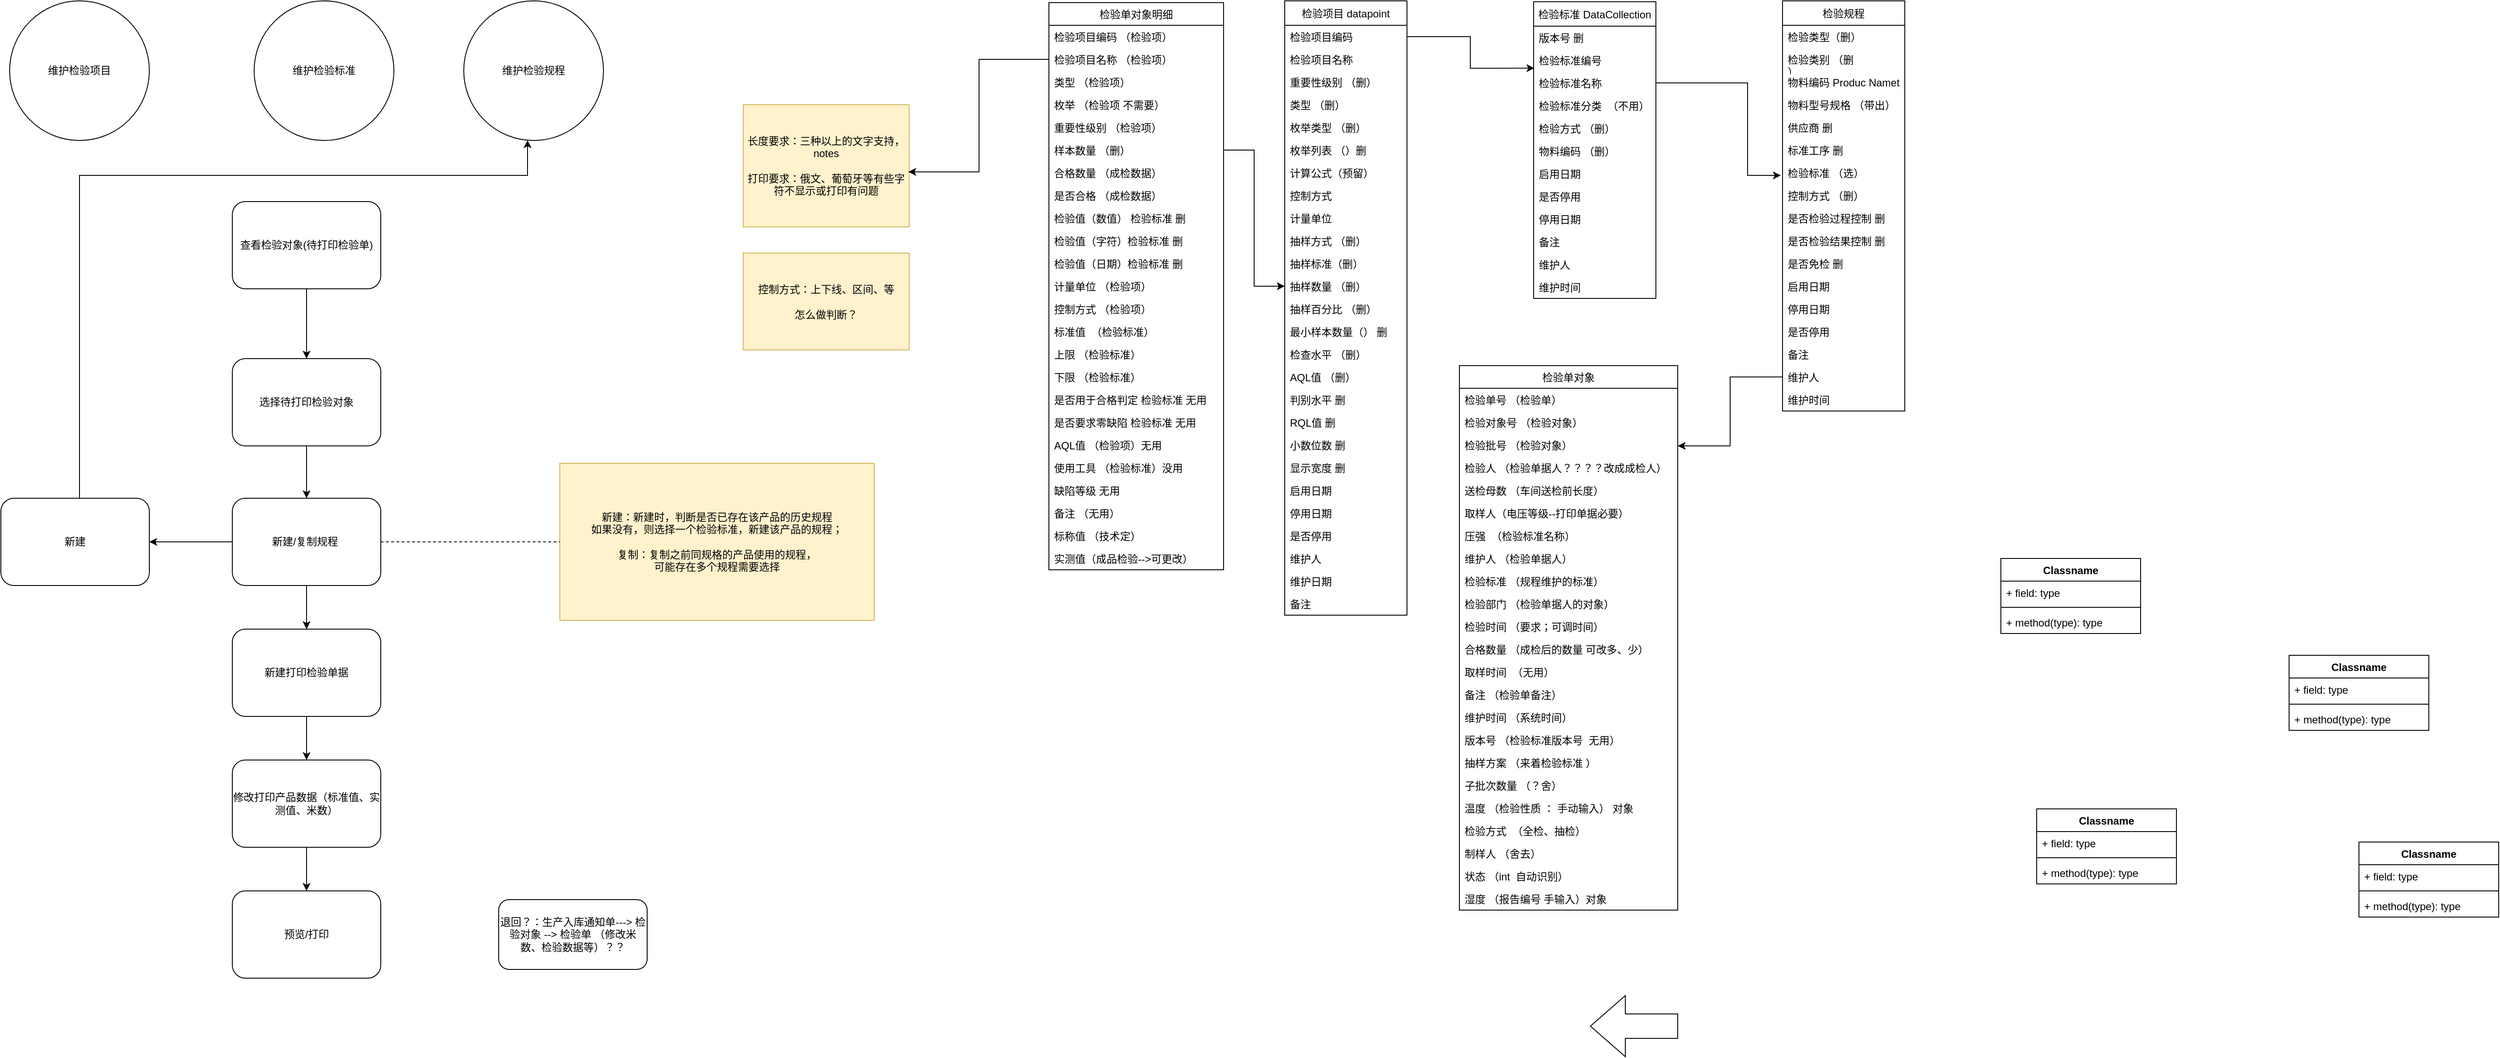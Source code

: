 <mxfile version="12.0.0" type="github" pages="1"><diagram id="yRJw3MfGVrX5ftOfVxAu" name="Page-1"><mxGraphModel dx="1422" dy="794" grid="1" gridSize="10" guides="1" tooltips="1" connect="1" arrows="1" fold="1" page="1" pageScale="1" pageWidth="827" pageHeight="1169" math="0" shadow="0"><root><mxCell id="0"/><mxCell id="1" parent="0"/><mxCell id="pvMwDb80GqinH4Lg2zpV-3" value="检验项目 datapoint" style="swimlane;fontStyle=0;childLayout=stackLayout;horizontal=1;startSize=28;fillColor=none;horizontalStack=0;resizeParent=1;resizeParentMax=0;resizeLast=0;collapsible=1;marginBottom=0;" parent="1" vertex="1"><mxGeometry x="1540" y="40" width="140" height="704" as="geometry"><mxRectangle x="1540" y="40" width="90" height="26" as="alternateBounds"/></mxGeometry></mxCell><mxCell id="pvMwDb80GqinH4Lg2zpV-4" value="检验项目编码" style="text;strokeColor=none;fillColor=none;align=left;verticalAlign=top;spacingLeft=4;spacingRight=4;overflow=hidden;rotatable=0;points=[[0,0.5],[1,0.5]];portConstraint=eastwest;" parent="pvMwDb80GqinH4Lg2zpV-3" vertex="1"><mxGeometry y="28" width="140" height="26" as="geometry"/></mxCell><mxCell id="pvMwDb80GqinH4Lg2zpV-5" value="检验项目名称" style="text;strokeColor=none;fillColor=none;align=left;verticalAlign=top;spacingLeft=4;spacingRight=4;overflow=hidden;rotatable=0;points=[[0,0.5],[1,0.5]];portConstraint=eastwest;" parent="pvMwDb80GqinH4Lg2zpV-3" vertex="1"><mxGeometry y="54" width="140" height="26" as="geometry"/></mxCell><mxCell id="pvMwDb80GqinH4Lg2zpV-6" value="重要性级别 （删）" style="text;strokeColor=none;fillColor=none;align=left;verticalAlign=top;spacingLeft=4;spacingRight=4;overflow=hidden;rotatable=0;points=[[0,0.5],[1,0.5]];portConstraint=eastwest;" parent="pvMwDb80GqinH4Lg2zpV-3" vertex="1"><mxGeometry y="80" width="140" height="26" as="geometry"/></mxCell><mxCell id="pvMwDb80GqinH4Lg2zpV-12" value="类型 （删）" style="text;strokeColor=none;fillColor=none;align=left;verticalAlign=top;spacingLeft=4;spacingRight=4;overflow=hidden;rotatable=0;points=[[0,0.5],[1,0.5]];portConstraint=eastwest;" parent="pvMwDb80GqinH4Lg2zpV-3" vertex="1"><mxGeometry y="106" width="140" height="26" as="geometry"/></mxCell><mxCell id="pvMwDb80GqinH4Lg2zpV-13" value="枚举类型 （删）" style="text;strokeColor=none;fillColor=none;align=left;verticalAlign=top;spacingLeft=4;spacingRight=4;overflow=hidden;rotatable=0;points=[[0,0.5],[1,0.5]];portConstraint=eastwest;" parent="pvMwDb80GqinH4Lg2zpV-3" vertex="1"><mxGeometry y="132" width="140" height="26" as="geometry"/></mxCell><mxCell id="pvMwDb80GqinH4Lg2zpV-14" value="枚举列表 （）删" style="text;strokeColor=none;fillColor=none;align=left;verticalAlign=top;spacingLeft=4;spacingRight=4;overflow=hidden;rotatable=0;points=[[0,0.5],[1,0.5]];portConstraint=eastwest;" parent="pvMwDb80GqinH4Lg2zpV-3" vertex="1"><mxGeometry y="158" width="140" height="26" as="geometry"/></mxCell><mxCell id="pvMwDb80GqinH4Lg2zpV-15" value="计算公式（预留）" style="text;strokeColor=none;fillColor=none;align=left;verticalAlign=top;spacingLeft=4;spacingRight=4;overflow=hidden;rotatable=0;points=[[0,0.5],[1,0.5]];portConstraint=eastwest;" parent="pvMwDb80GqinH4Lg2zpV-3" vertex="1"><mxGeometry y="184" width="140" height="26" as="geometry"/></mxCell><mxCell id="pvMwDb80GqinH4Lg2zpV-16" value="控制方式" style="text;strokeColor=none;fillColor=none;align=left;verticalAlign=top;spacingLeft=4;spacingRight=4;overflow=hidden;rotatable=0;points=[[0,0.5],[1,0.5]];portConstraint=eastwest;" parent="pvMwDb80GqinH4Lg2zpV-3" vertex="1"><mxGeometry y="210" width="140" height="26" as="geometry"/></mxCell><mxCell id="pvMwDb80GqinH4Lg2zpV-17" value="计量单位" style="text;strokeColor=none;fillColor=none;align=left;verticalAlign=top;spacingLeft=4;spacingRight=4;overflow=hidden;rotatable=0;points=[[0,0.5],[1,0.5]];portConstraint=eastwest;" parent="pvMwDb80GqinH4Lg2zpV-3" vertex="1"><mxGeometry y="236" width="140" height="26" as="geometry"/></mxCell><mxCell id="pvMwDb80GqinH4Lg2zpV-85" value="抽样方式 （删）" style="text;strokeColor=none;fillColor=none;align=left;verticalAlign=top;spacingLeft=4;spacingRight=4;overflow=hidden;rotatable=0;points=[[0,0.5],[1,0.5]];portConstraint=eastwest;" parent="pvMwDb80GqinH4Lg2zpV-3" vertex="1"><mxGeometry y="262" width="140" height="26" as="geometry"/></mxCell><mxCell id="pvMwDb80GqinH4Lg2zpV-86" value="抽样标准（删）" style="text;strokeColor=none;fillColor=none;align=left;verticalAlign=top;spacingLeft=4;spacingRight=4;overflow=hidden;rotatable=0;points=[[0,0.5],[1,0.5]];portConstraint=eastwest;" parent="pvMwDb80GqinH4Lg2zpV-3" vertex="1"><mxGeometry y="288" width="140" height="26" as="geometry"/></mxCell><mxCell id="pvMwDb80GqinH4Lg2zpV-87" value="抽样数量 （删）" style="text;strokeColor=none;fillColor=none;align=left;verticalAlign=top;spacingLeft=4;spacingRight=4;overflow=hidden;rotatable=0;points=[[0,0.5],[1,0.5]];portConstraint=eastwest;" parent="pvMwDb80GqinH4Lg2zpV-3" vertex="1"><mxGeometry y="314" width="140" height="26" as="geometry"/></mxCell><mxCell id="pvMwDb80GqinH4Lg2zpV-88" value="抽样百分比 （删）" style="text;strokeColor=none;fillColor=none;align=left;verticalAlign=top;spacingLeft=4;spacingRight=4;overflow=hidden;rotatable=0;points=[[0,0.5],[1,0.5]];portConstraint=eastwest;" parent="pvMwDb80GqinH4Lg2zpV-3" vertex="1"><mxGeometry y="340" width="140" height="26" as="geometry"/></mxCell><mxCell id="pvMwDb80GqinH4Lg2zpV-89" value="最小样本数量（） 删" style="text;strokeColor=none;fillColor=none;align=left;verticalAlign=top;spacingLeft=4;spacingRight=4;overflow=hidden;rotatable=0;points=[[0,0.5],[1,0.5]];portConstraint=eastwest;" parent="pvMwDb80GqinH4Lg2zpV-3" vertex="1"><mxGeometry y="366" width="140" height="26" as="geometry"/></mxCell><mxCell id="pvMwDb80GqinH4Lg2zpV-90" value="检查水平 （删）" style="text;strokeColor=none;fillColor=none;align=left;verticalAlign=top;spacingLeft=4;spacingRight=4;overflow=hidden;rotatable=0;points=[[0,0.5],[1,0.5]];portConstraint=eastwest;" parent="pvMwDb80GqinH4Lg2zpV-3" vertex="1"><mxGeometry y="392" width="140" height="26" as="geometry"/></mxCell><mxCell id="pvMwDb80GqinH4Lg2zpV-91" value="AQL值 （删）" style="text;strokeColor=none;fillColor=none;align=left;verticalAlign=top;spacingLeft=4;spacingRight=4;overflow=hidden;rotatable=0;points=[[0,0.5],[1,0.5]];portConstraint=eastwest;" parent="pvMwDb80GqinH4Lg2zpV-3" vertex="1"><mxGeometry y="418" width="140" height="26" as="geometry"/></mxCell><mxCell id="pvMwDb80GqinH4Lg2zpV-92" value="判别水平 删" style="text;strokeColor=none;fillColor=none;align=left;verticalAlign=top;spacingLeft=4;spacingRight=4;overflow=hidden;rotatable=0;points=[[0,0.5],[1,0.5]];portConstraint=eastwest;" parent="pvMwDb80GqinH4Lg2zpV-3" vertex="1"><mxGeometry y="444" width="140" height="26" as="geometry"/></mxCell><mxCell id="pvMwDb80GqinH4Lg2zpV-93" value="RQL值 删" style="text;strokeColor=none;fillColor=none;align=left;verticalAlign=top;spacingLeft=4;spacingRight=4;overflow=hidden;rotatable=0;points=[[0,0.5],[1,0.5]];portConstraint=eastwest;" parent="pvMwDb80GqinH4Lg2zpV-3" vertex="1"><mxGeometry y="470" width="140" height="26" as="geometry"/></mxCell><mxCell id="pvMwDb80GqinH4Lg2zpV-94" value="小数位数 删" style="text;strokeColor=none;fillColor=none;align=left;verticalAlign=top;spacingLeft=4;spacingRight=4;overflow=hidden;rotatable=0;points=[[0,0.5],[1,0.5]];portConstraint=eastwest;" parent="pvMwDb80GqinH4Lg2zpV-3" vertex="1"><mxGeometry y="496" width="140" height="26" as="geometry"/></mxCell><mxCell id="pvMwDb80GqinH4Lg2zpV-95" value="显示宽度 删" style="text;strokeColor=none;fillColor=none;align=left;verticalAlign=top;spacingLeft=4;spacingRight=4;overflow=hidden;rotatable=0;points=[[0,0.5],[1,0.5]];portConstraint=eastwest;" parent="pvMwDb80GqinH4Lg2zpV-3" vertex="1"><mxGeometry y="522" width="140" height="26" as="geometry"/></mxCell><mxCell id="pvMwDb80GqinH4Lg2zpV-96" value="启用日期" style="text;strokeColor=none;fillColor=none;align=left;verticalAlign=top;spacingLeft=4;spacingRight=4;overflow=hidden;rotatable=0;points=[[0,0.5],[1,0.5]];portConstraint=eastwest;" parent="pvMwDb80GqinH4Lg2zpV-3" vertex="1"><mxGeometry y="548" width="140" height="26" as="geometry"/></mxCell><mxCell id="pvMwDb80GqinH4Lg2zpV-97" value="停用日期" style="text;strokeColor=none;fillColor=none;align=left;verticalAlign=top;spacingLeft=4;spacingRight=4;overflow=hidden;rotatable=0;points=[[0,0.5],[1,0.5]];portConstraint=eastwest;" parent="pvMwDb80GqinH4Lg2zpV-3" vertex="1"><mxGeometry y="574" width="140" height="26" as="geometry"/></mxCell><mxCell id="pvMwDb80GqinH4Lg2zpV-98" value="是否停用" style="text;strokeColor=none;fillColor=none;align=left;verticalAlign=top;spacingLeft=4;spacingRight=4;overflow=hidden;rotatable=0;points=[[0,0.5],[1,0.5]];portConstraint=eastwest;" parent="pvMwDb80GqinH4Lg2zpV-3" vertex="1"><mxGeometry y="600" width="140" height="26" as="geometry"/></mxCell><mxCell id="pvMwDb80GqinH4Lg2zpV-99" value="维护人" style="text;strokeColor=none;fillColor=none;align=left;verticalAlign=top;spacingLeft=4;spacingRight=4;overflow=hidden;rotatable=0;points=[[0,0.5],[1,0.5]];portConstraint=eastwest;" parent="pvMwDb80GqinH4Lg2zpV-3" vertex="1"><mxGeometry y="626" width="140" height="26" as="geometry"/></mxCell><mxCell id="pvMwDb80GqinH4Lg2zpV-100" value="维护日期" style="text;strokeColor=none;fillColor=none;align=left;verticalAlign=top;spacingLeft=4;spacingRight=4;overflow=hidden;rotatable=0;points=[[0,0.5],[1,0.5]];portConstraint=eastwest;" parent="pvMwDb80GqinH4Lg2zpV-3" vertex="1"><mxGeometry y="652" width="140" height="26" as="geometry"/></mxCell><mxCell id="pvMwDb80GqinH4Lg2zpV-101" value="备注" style="text;strokeColor=none;fillColor=none;align=left;verticalAlign=top;spacingLeft=4;spacingRight=4;overflow=hidden;rotatable=0;points=[[0,0.5],[1,0.5]];portConstraint=eastwest;" parent="pvMwDb80GqinH4Lg2zpV-3" vertex="1"><mxGeometry y="678" width="140" height="26" as="geometry"/></mxCell><mxCell id="NYGYwTDS8O_oadzmm9lU-1" value="维护检验项目" style="ellipse;whiteSpace=wrap;html=1;aspect=fixed;" parent="1" vertex="1"><mxGeometry x="80" y="40" width="160" height="160" as="geometry"/></mxCell><mxCell id="NYGYwTDS8O_oadzmm9lU-2" value="维护检验标准" style="ellipse;whiteSpace=wrap;html=1;aspect=fixed;" parent="1" vertex="1"><mxGeometry x="360" y="40" width="160" height="160" as="geometry"/></mxCell><mxCell id="NYGYwTDS8O_oadzmm9lU-3" value="维护检验规程" style="ellipse;whiteSpace=wrap;html=1;aspect=fixed;" parent="1" vertex="1"><mxGeometry x="600" y="40" width="160" height="160" as="geometry"/></mxCell><mxCell id="NYGYwTDS8O_oadzmm9lU-7" style="edgeStyle=orthogonalEdgeStyle;rounded=0;orthogonalLoop=1;jettySize=auto;html=1;exitX=0.5;exitY=1;exitDx=0;exitDy=0;" parent="1" source="NYGYwTDS8O_oadzmm9lU-4" target="NYGYwTDS8O_oadzmm9lU-6" edge="1"><mxGeometry relative="1" as="geometry"/></mxCell><mxCell id="NYGYwTDS8O_oadzmm9lU-4" value="查看检验对象(待打印检验单)" style="rounded=1;whiteSpace=wrap;html=1;" parent="1" vertex="1"><mxGeometry x="335" y="270" width="170" height="100" as="geometry"/></mxCell><mxCell id="NYGYwTDS8O_oadzmm9lU-9" style="edgeStyle=orthogonalEdgeStyle;rounded=0;orthogonalLoop=1;jettySize=auto;html=1;exitX=0.5;exitY=1;exitDx=0;exitDy=0;" parent="1" source="NYGYwTDS8O_oadzmm9lU-6" target="NYGYwTDS8O_oadzmm9lU-8" edge="1"><mxGeometry relative="1" as="geometry"/></mxCell><mxCell id="NYGYwTDS8O_oadzmm9lU-6" value="选择待打印检验对象" style="rounded=1;whiteSpace=wrap;html=1;" parent="1" vertex="1"><mxGeometry x="335" y="450" width="170" height="100" as="geometry"/></mxCell><mxCell id="NYGYwTDS8O_oadzmm9lU-18" style="edgeStyle=orthogonalEdgeStyle;rounded=0;orthogonalLoop=1;jettySize=auto;html=1;exitX=0.5;exitY=1;exitDx=0;exitDy=0;" parent="1" source="NYGYwTDS8O_oadzmm9lU-8" target="NYGYwTDS8O_oadzmm9lU-15" edge="1"><mxGeometry relative="1" as="geometry"/></mxCell><mxCell id="NYGYwTDS8O_oadzmm9lU-22" style="edgeStyle=orthogonalEdgeStyle;rounded=0;orthogonalLoop=1;jettySize=auto;html=1;exitX=0;exitY=0.5;exitDx=0;exitDy=0;entryX=1;entryY=0.5;entryDx=0;entryDy=0;" parent="1" source="NYGYwTDS8O_oadzmm9lU-8" target="NYGYwTDS8O_oadzmm9lU-21" edge="1"><mxGeometry relative="1" as="geometry"/></mxCell><mxCell id="NYGYwTDS8O_oadzmm9lU-8" value="新建/复制规程&amp;nbsp;" style="rounded=1;whiteSpace=wrap;html=1;" parent="1" vertex="1"><mxGeometry x="335" y="610" width="170" height="100" as="geometry"/></mxCell><mxCell id="NYGYwTDS8O_oadzmm9lU-11" value="新建：新建时，判断是否已存在该产品的历史规程&lt;br&gt;如果没有，则选择一个检验标准，新建该产品的规程；&lt;br&gt;&lt;br&gt;复制：复制之前同规格的产品使用的规程，&lt;br&gt;可能存在多个规程需要选择" style="rounded=0;whiteSpace=wrap;html=1;fillColor=#fff2cc;strokeColor=#d6b656;" parent="1" vertex="1"><mxGeometry x="710" y="570" width="360" height="180" as="geometry"/></mxCell><mxCell id="NYGYwTDS8O_oadzmm9lU-14" value="" style="endArrow=none;dashed=1;html=1;exitX=1;exitY=0.5;exitDx=0;exitDy=0;" parent="1" source="NYGYwTDS8O_oadzmm9lU-8" target="NYGYwTDS8O_oadzmm9lU-11" edge="1"><mxGeometry width="50" height="50" relative="1" as="geometry"><mxPoint x="530" y="700" as="sourcePoint"/><mxPoint x="580" y="650" as="targetPoint"/></mxGeometry></mxCell><mxCell id="pvMwDb80GqinH4Lg2zpV-21" style="edgeStyle=orthogonalEdgeStyle;rounded=0;orthogonalLoop=1;jettySize=auto;html=1;exitX=0.5;exitY=1;exitDx=0;exitDy=0;entryX=0.5;entryY=0;entryDx=0;entryDy=0;" parent="1" source="NYGYwTDS8O_oadzmm9lU-15" target="pvMwDb80GqinH4Lg2zpV-18" edge="1"><mxGeometry relative="1" as="geometry"/></mxCell><mxCell id="NYGYwTDS8O_oadzmm9lU-15" value="新建打印检验单据" style="rounded=1;whiteSpace=wrap;html=1;" parent="1" vertex="1"><mxGeometry x="335" y="760" width="170" height="100" as="geometry"/></mxCell><mxCell id="NYGYwTDS8O_oadzmm9lU-19" value="预览/打印" style="rounded=1;whiteSpace=wrap;html=1;" parent="1" vertex="1"><mxGeometry x="335" y="1060" width="170" height="100" as="geometry"/></mxCell><mxCell id="NYGYwTDS8O_oadzmm9lU-23" style="edgeStyle=orthogonalEdgeStyle;rounded=0;orthogonalLoop=1;jettySize=auto;html=1;exitX=0.5;exitY=0;exitDx=0;exitDy=0;" parent="1" source="NYGYwTDS8O_oadzmm9lU-21" target="NYGYwTDS8O_oadzmm9lU-3" edge="1"><mxGeometry relative="1" as="geometry"><Array as="points"><mxPoint x="160" y="610"/><mxPoint x="160" y="240"/><mxPoint x="673" y="240"/></Array></mxGeometry></mxCell><mxCell id="NYGYwTDS8O_oadzmm9lU-21" value="新建" style="rounded=1;whiteSpace=wrap;html=1;" parent="1" vertex="1"><mxGeometry x="70" y="610" width="170" height="100" as="geometry"/></mxCell><mxCell id="pvMwDb80GqinH4Lg2zpV-22" style="edgeStyle=orthogonalEdgeStyle;rounded=0;orthogonalLoop=1;jettySize=auto;html=1;exitX=0.5;exitY=1;exitDx=0;exitDy=0;entryX=0.5;entryY=0;entryDx=0;entryDy=0;" parent="1" source="pvMwDb80GqinH4Lg2zpV-18" target="NYGYwTDS8O_oadzmm9lU-19" edge="1"><mxGeometry relative="1" as="geometry"/></mxCell><mxCell id="pvMwDb80GqinH4Lg2zpV-18" value="修改打印产品数据（标准值、实测值、米数）" style="rounded=1;whiteSpace=wrap;html=1;" parent="1" vertex="1"><mxGeometry x="335" y="910" width="170" height="100" as="geometry"/></mxCell><mxCell id="pvMwDb80GqinH4Lg2zpV-60" value="检验单对象" style="swimlane;fontStyle=0;childLayout=stackLayout;horizontal=1;startSize=26;fillColor=none;horizontalStack=0;resizeParent=1;resizeParentMax=0;resizeLast=0;collapsible=1;marginBottom=0;" parent="1" vertex="1"><mxGeometry x="1740" y="458" width="250" height="624" as="geometry"><mxRectangle x="1250" y="41" width="90" height="26" as="alternateBounds"/></mxGeometry></mxCell><mxCell id="pvMwDb80GqinH4Lg2zpV-61" value="检验单号 （检验单）  " style="text;strokeColor=none;fillColor=none;align=left;verticalAlign=top;spacingLeft=4;spacingRight=4;overflow=hidden;rotatable=0;points=[[0,0.5],[1,0.5]];portConstraint=eastwest;" parent="pvMwDb80GqinH4Lg2zpV-60" vertex="1"><mxGeometry y="26" width="250" height="26" as="geometry"/></mxCell><mxCell id="pvMwDb80GqinH4Lg2zpV-62" value="检验对象号 （检验对象）" style="text;strokeColor=none;fillColor=none;align=left;verticalAlign=top;spacingLeft=4;spacingRight=4;overflow=hidden;rotatable=0;points=[[0,0.5],[1,0.5]];portConstraint=eastwest;" parent="pvMwDb80GqinH4Lg2zpV-60" vertex="1"><mxGeometry y="52" width="250" height="26" as="geometry"/></mxCell><mxCell id="pvMwDb80GqinH4Lg2zpV-63" value="检验批号 （检验对象）" style="text;strokeColor=none;fillColor=none;align=left;verticalAlign=top;spacingLeft=4;spacingRight=4;overflow=hidden;rotatable=0;points=[[0,0.5],[1,0.5]];portConstraint=eastwest;" parent="pvMwDb80GqinH4Lg2zpV-60" vertex="1"><mxGeometry y="78" width="250" height="26" as="geometry"/></mxCell><mxCell id="pvMwDb80GqinH4Lg2zpV-64" value="检验人 （检验单据人？？？？改成成检人）" style="text;strokeColor=none;fillColor=none;align=left;verticalAlign=top;spacingLeft=4;spacingRight=4;overflow=hidden;rotatable=0;points=[[0,0.5],[1,0.5]];portConstraint=eastwest;" parent="pvMwDb80GqinH4Lg2zpV-60" vertex="1"><mxGeometry y="104" width="250" height="26" as="geometry"/></mxCell><mxCell id="pvMwDb80GqinH4Lg2zpV-65" value="送检母数 （车间送检前长度）" style="text;strokeColor=none;fillColor=none;align=left;verticalAlign=top;spacingLeft=4;spacingRight=4;overflow=hidden;rotatable=0;points=[[0,0.5],[1,0.5]];portConstraint=eastwest;" parent="pvMwDb80GqinH4Lg2zpV-60" vertex="1"><mxGeometry y="130" width="250" height="26" as="geometry"/></mxCell><mxCell id="pvMwDb80GqinH4Lg2zpV-66" value="取样人（电压等级--打印单据必要）" style="text;strokeColor=none;fillColor=none;align=left;verticalAlign=top;spacingLeft=4;spacingRight=4;overflow=hidden;rotatable=0;points=[[0,0.5],[1,0.5]];portConstraint=eastwest;" parent="pvMwDb80GqinH4Lg2zpV-60" vertex="1"><mxGeometry y="156" width="250" height="26" as="geometry"/></mxCell><mxCell id="pvMwDb80GqinH4Lg2zpV-67" value="压强  （检验标准名称）" style="text;strokeColor=none;fillColor=none;align=left;verticalAlign=top;spacingLeft=4;spacingRight=4;overflow=hidden;rotatable=0;points=[[0,0.5],[1,0.5]];portConstraint=eastwest;" parent="pvMwDb80GqinH4Lg2zpV-60" vertex="1"><mxGeometry y="182" width="250" height="26" as="geometry"/></mxCell><mxCell id="pvMwDb80GqinH4Lg2zpV-68" value="维护人 （检验单据人）" style="text;strokeColor=none;fillColor=none;align=left;verticalAlign=top;spacingLeft=4;spacingRight=4;overflow=hidden;rotatable=0;points=[[0,0.5],[1,0.5]];portConstraint=eastwest;" parent="pvMwDb80GqinH4Lg2zpV-60" vertex="1"><mxGeometry y="208" width="250" height="26" as="geometry"/></mxCell><mxCell id="pvMwDb80GqinH4Lg2zpV-69" value="检验标准 （规程维护的标准） " style="text;strokeColor=none;fillColor=none;align=left;verticalAlign=top;spacingLeft=4;spacingRight=4;overflow=hidden;rotatable=0;points=[[0,0.5],[1,0.5]];portConstraint=eastwest;" parent="pvMwDb80GqinH4Lg2zpV-60" vertex="1"><mxGeometry y="234" width="250" height="26" as="geometry"/></mxCell><mxCell id="pvMwDb80GqinH4Lg2zpV-70" value="检验部门 （检验单据人的对象）" style="text;strokeColor=none;fillColor=none;align=left;verticalAlign=top;spacingLeft=4;spacingRight=4;overflow=hidden;rotatable=0;points=[[0,0.5],[1,0.5]];portConstraint=eastwest;" parent="pvMwDb80GqinH4Lg2zpV-60" vertex="1"><mxGeometry y="260" width="250" height="26" as="geometry"/></mxCell><mxCell id="pvMwDb80GqinH4Lg2zpV-71" value="检验时间 （要求；可调时间）" style="text;strokeColor=none;fillColor=none;align=left;verticalAlign=top;spacingLeft=4;spacingRight=4;overflow=hidden;rotatable=0;points=[[0,0.5],[1,0.5]];portConstraint=eastwest;" parent="pvMwDb80GqinH4Lg2zpV-60" vertex="1"><mxGeometry y="286" width="250" height="26" as="geometry"/></mxCell><mxCell id="pvMwDb80GqinH4Lg2zpV-72" value="合格数量 （成检后的数量 可改多、少）" style="text;strokeColor=none;fillColor=none;align=left;verticalAlign=top;spacingLeft=4;spacingRight=4;overflow=hidden;rotatable=0;points=[[0,0.5],[1,0.5]];portConstraint=eastwest;" parent="pvMwDb80GqinH4Lg2zpV-60" vertex="1"><mxGeometry y="312" width="250" height="26" as="geometry"/></mxCell><mxCell id="pvMwDb80GqinH4Lg2zpV-73" value="取样时间  （无用）" style="text;strokeColor=none;fillColor=none;align=left;verticalAlign=top;spacingLeft=4;spacingRight=4;overflow=hidden;rotatable=0;points=[[0,0.5],[1,0.5]];portConstraint=eastwest;" parent="pvMwDb80GqinH4Lg2zpV-60" vertex="1"><mxGeometry y="338" width="250" height="26" as="geometry"/></mxCell><mxCell id="pvMwDb80GqinH4Lg2zpV-74" value="备注 （检验单备注）" style="text;strokeColor=none;fillColor=none;align=left;verticalAlign=top;spacingLeft=4;spacingRight=4;overflow=hidden;rotatable=0;points=[[0,0.5],[1,0.5]];portConstraint=eastwest;" parent="pvMwDb80GqinH4Lg2zpV-60" vertex="1"><mxGeometry y="364" width="250" height="26" as="geometry"/></mxCell><mxCell id="pvMwDb80GqinH4Lg2zpV-75" value="维护时间 （系统时间）" style="text;strokeColor=none;fillColor=none;align=left;verticalAlign=top;spacingLeft=4;spacingRight=4;overflow=hidden;rotatable=0;points=[[0,0.5],[1,0.5]];portConstraint=eastwest;" parent="pvMwDb80GqinH4Lg2zpV-60" vertex="1"><mxGeometry y="390" width="250" height="26" as="geometry"/></mxCell><mxCell id="pvMwDb80GqinH4Lg2zpV-76" value="版本号 （检验标准版本号  无用）" style="text;strokeColor=none;fillColor=none;align=left;verticalAlign=top;spacingLeft=4;spacingRight=4;overflow=hidden;rotatable=0;points=[[0,0.5],[1,0.5]];portConstraint=eastwest;" parent="pvMwDb80GqinH4Lg2zpV-60" vertex="1"><mxGeometry y="416" width="250" height="26" as="geometry"/></mxCell><mxCell id="pvMwDb80GqinH4Lg2zpV-77" value="抽样方案 （来着检验标准 ）" style="text;strokeColor=none;fillColor=none;align=left;verticalAlign=top;spacingLeft=4;spacingRight=4;overflow=hidden;rotatable=0;points=[[0,0.5],[1,0.5]];portConstraint=eastwest;" parent="pvMwDb80GqinH4Lg2zpV-60" vertex="1"><mxGeometry y="442" width="250" height="26" as="geometry"/></mxCell><mxCell id="pvMwDb80GqinH4Lg2zpV-78" value="子批次数量 （？舍）" style="text;strokeColor=none;fillColor=none;align=left;verticalAlign=top;spacingLeft=4;spacingRight=4;overflow=hidden;rotatable=0;points=[[0,0.5],[1,0.5]];portConstraint=eastwest;" parent="pvMwDb80GqinH4Lg2zpV-60" vertex="1"><mxGeometry y="468" width="250" height="26" as="geometry"/></mxCell><mxCell id="pvMwDb80GqinH4Lg2zpV-79" value="温度 （检验性质 ： 手动输入） 对象" style="text;strokeColor=none;fillColor=none;align=left;verticalAlign=top;spacingLeft=4;spacingRight=4;overflow=hidden;rotatable=0;points=[[0,0.5],[1,0.5]];portConstraint=eastwest;" parent="pvMwDb80GqinH4Lg2zpV-60" vertex="1"><mxGeometry y="494" width="250" height="26" as="geometry"/></mxCell><mxCell id="pvMwDb80GqinH4Lg2zpV-80" value="检验方式  （全检、抽检）" style="text;strokeColor=none;fillColor=none;align=left;verticalAlign=top;spacingLeft=4;spacingRight=4;overflow=hidden;rotatable=0;points=[[0,0.5],[1,0.5]];portConstraint=eastwest;" parent="pvMwDb80GqinH4Lg2zpV-60" vertex="1"><mxGeometry y="520" width="250" height="26" as="geometry"/></mxCell><mxCell id="pvMwDb80GqinH4Lg2zpV-81" value="制样人 （舍去）" style="text;strokeColor=none;fillColor=none;align=left;verticalAlign=top;spacingLeft=4;spacingRight=4;overflow=hidden;rotatable=0;points=[[0,0.5],[1,0.5]];portConstraint=eastwest;" parent="pvMwDb80GqinH4Lg2zpV-60" vertex="1"><mxGeometry y="546" width="250" height="26" as="geometry"/></mxCell><mxCell id="pvMwDb80GqinH4Lg2zpV-82" value="状态 （int  自动识别）" style="text;strokeColor=none;fillColor=none;align=left;verticalAlign=top;spacingLeft=4;spacingRight=4;overflow=hidden;rotatable=0;points=[[0,0.5],[1,0.5]];portConstraint=eastwest;" parent="pvMwDb80GqinH4Lg2zpV-60" vertex="1"><mxGeometry y="572" width="250" height="26" as="geometry"/></mxCell><mxCell id="pvMwDb80GqinH4Lg2zpV-83" value="湿度 （报告编号 手输入）对象" style="text;strokeColor=none;fillColor=none;align=left;verticalAlign=top;spacingLeft=4;spacingRight=4;overflow=hidden;rotatable=0;points=[[0,0.5],[1,0.5]];portConstraint=eastwest;" parent="pvMwDb80GqinH4Lg2zpV-60" vertex="1"><mxGeometry y="598" width="250" height="26" as="geometry"/></mxCell><mxCell id="pvMwDb80GqinH4Lg2zpV-102" value="检验规程" style="swimlane;fontStyle=0;childLayout=stackLayout;horizontal=1;startSize=28;fillColor=none;horizontalStack=0;resizeParent=1;resizeParentMax=0;resizeLast=0;collapsible=1;marginBottom=0;" parent="1" vertex="1"><mxGeometry x="2110" y="40" width="140" height="470" as="geometry"><mxRectangle x="2110" y="40" width="90" height="26" as="alternateBounds"/></mxGeometry></mxCell><mxCell id="pvMwDb80GqinH4Lg2zpV-103" value="检验类型（删）" style="text;strokeColor=none;fillColor=none;align=left;verticalAlign=top;spacingLeft=4;spacingRight=4;overflow=hidden;rotatable=0;points=[[0,0.5],[1,0.5]];portConstraint=eastwest;" parent="pvMwDb80GqinH4Lg2zpV-102" vertex="1"><mxGeometry y="28" width="140" height="26" as="geometry"/></mxCell><mxCell id="pvMwDb80GqinH4Lg2zpV-104" value="检验类别 （删&#10;）" style="text;strokeColor=none;fillColor=none;align=left;verticalAlign=top;spacingLeft=4;spacingRight=4;overflow=hidden;rotatable=0;points=[[0,0.5],[1,0.5]];portConstraint=eastwest;" parent="pvMwDb80GqinH4Lg2zpV-102" vertex="1"><mxGeometry y="54" width="140" height="26" as="geometry"/></mxCell><mxCell id="pvMwDb80GqinH4Lg2zpV-105" value="物料编码 Produc Namet" style="text;strokeColor=none;fillColor=none;align=left;verticalAlign=top;spacingLeft=4;spacingRight=4;overflow=hidden;rotatable=0;points=[[0,0.5],[1,0.5]];portConstraint=eastwest;" parent="pvMwDb80GqinH4Lg2zpV-102" vertex="1"><mxGeometry y="80" width="140" height="26" as="geometry"/></mxCell><mxCell id="pvMwDb80GqinH4Lg2zpV-106" value="物料型号规格 （带出）" style="text;strokeColor=none;fillColor=none;align=left;verticalAlign=top;spacingLeft=4;spacingRight=4;overflow=hidden;rotatable=0;points=[[0,0.5],[1,0.5]];portConstraint=eastwest;" parent="pvMwDb80GqinH4Lg2zpV-102" vertex="1"><mxGeometry y="106" width="140" height="26" as="geometry"/></mxCell><mxCell id="pvMwDb80GqinH4Lg2zpV-107" value="供应商 删" style="text;strokeColor=none;fillColor=none;align=left;verticalAlign=top;spacingLeft=4;spacingRight=4;overflow=hidden;rotatable=0;points=[[0,0.5],[1,0.5]];portConstraint=eastwest;" parent="pvMwDb80GqinH4Lg2zpV-102" vertex="1"><mxGeometry y="132" width="140" height="26" as="geometry"/></mxCell><mxCell id="pvMwDb80GqinH4Lg2zpV-108" value="标准工序 删" style="text;strokeColor=none;fillColor=none;align=left;verticalAlign=top;spacingLeft=4;spacingRight=4;overflow=hidden;rotatable=0;points=[[0,0.5],[1,0.5]];portConstraint=eastwest;" parent="pvMwDb80GqinH4Lg2zpV-102" vertex="1"><mxGeometry y="158" width="140" height="26" as="geometry"/></mxCell><mxCell id="pvMwDb80GqinH4Lg2zpV-109" value="检验标准 （选）" style="text;strokeColor=none;fillColor=none;align=left;verticalAlign=top;spacingLeft=4;spacingRight=4;overflow=hidden;rotatable=0;points=[[0,0.5],[1,0.5]];portConstraint=eastwest;" parent="pvMwDb80GqinH4Lg2zpV-102" vertex="1"><mxGeometry y="184" width="140" height="26" as="geometry"/></mxCell><mxCell id="pvMwDb80GqinH4Lg2zpV-110" value="控制方式 （删）" style="text;strokeColor=none;fillColor=none;align=left;verticalAlign=top;spacingLeft=4;spacingRight=4;overflow=hidden;rotatable=0;points=[[0,0.5],[1,0.5]];portConstraint=eastwest;" parent="pvMwDb80GqinH4Lg2zpV-102" vertex="1"><mxGeometry y="210" width="140" height="26" as="geometry"/></mxCell><mxCell id="pvMwDb80GqinH4Lg2zpV-111" value="是否检验过程控制 删" style="text;strokeColor=none;fillColor=none;align=left;verticalAlign=top;spacingLeft=4;spacingRight=4;overflow=hidden;rotatable=0;points=[[0,0.5],[1,0.5]];portConstraint=eastwest;" parent="pvMwDb80GqinH4Lg2zpV-102" vertex="1"><mxGeometry y="236" width="140" height="26" as="geometry"/></mxCell><mxCell id="pvMwDb80GqinH4Lg2zpV-112" value="是否检验结果控制 删" style="text;strokeColor=none;fillColor=none;align=left;verticalAlign=top;spacingLeft=4;spacingRight=4;overflow=hidden;rotatable=0;points=[[0,0.5],[1,0.5]];portConstraint=eastwest;" parent="pvMwDb80GqinH4Lg2zpV-102" vertex="1"><mxGeometry y="262" width="140" height="26" as="geometry"/></mxCell><mxCell id="pvMwDb80GqinH4Lg2zpV-113" value="是否免检 删" style="text;strokeColor=none;fillColor=none;align=left;verticalAlign=top;spacingLeft=4;spacingRight=4;overflow=hidden;rotatable=0;points=[[0,0.5],[1,0.5]];portConstraint=eastwest;" parent="pvMwDb80GqinH4Lg2zpV-102" vertex="1"><mxGeometry y="288" width="140" height="26" as="geometry"/></mxCell><mxCell id="pvMwDb80GqinH4Lg2zpV-114" value="启用日期" style="text;strokeColor=none;fillColor=none;align=left;verticalAlign=top;spacingLeft=4;spacingRight=4;overflow=hidden;rotatable=0;points=[[0,0.5],[1,0.5]];portConstraint=eastwest;" parent="pvMwDb80GqinH4Lg2zpV-102" vertex="1"><mxGeometry y="314" width="140" height="26" as="geometry"/></mxCell><mxCell id="pvMwDb80GqinH4Lg2zpV-115" value="停用日期" style="text;strokeColor=none;fillColor=none;align=left;verticalAlign=top;spacingLeft=4;spacingRight=4;overflow=hidden;rotatable=0;points=[[0,0.5],[1,0.5]];portConstraint=eastwest;" parent="pvMwDb80GqinH4Lg2zpV-102" vertex="1"><mxGeometry y="340" width="140" height="26" as="geometry"/></mxCell><mxCell id="pvMwDb80GqinH4Lg2zpV-116" value="是否停用" style="text;strokeColor=none;fillColor=none;align=left;verticalAlign=top;spacingLeft=4;spacingRight=4;overflow=hidden;rotatable=0;points=[[0,0.5],[1,0.5]];portConstraint=eastwest;" parent="pvMwDb80GqinH4Lg2zpV-102" vertex="1"><mxGeometry y="366" width="140" height="26" as="geometry"/></mxCell><mxCell id="pvMwDb80GqinH4Lg2zpV-117" value="备注" style="text;strokeColor=none;fillColor=none;align=left;verticalAlign=top;spacingLeft=4;spacingRight=4;overflow=hidden;rotatable=0;points=[[0,0.5],[1,0.5]];portConstraint=eastwest;" parent="pvMwDb80GqinH4Lg2zpV-102" vertex="1"><mxGeometry y="392" width="140" height="26" as="geometry"/></mxCell><mxCell id="pvMwDb80GqinH4Lg2zpV-118" value="维护人" style="text;strokeColor=none;fillColor=none;align=left;verticalAlign=top;spacingLeft=4;spacingRight=4;overflow=hidden;rotatable=0;points=[[0,0.5],[1,0.5]];portConstraint=eastwest;" parent="pvMwDb80GqinH4Lg2zpV-102" vertex="1"><mxGeometry y="418" width="140" height="26" as="geometry"/></mxCell><mxCell id="pvMwDb80GqinH4Lg2zpV-119" value="维护时间" style="text;strokeColor=none;fillColor=none;align=left;verticalAlign=top;spacingLeft=4;spacingRight=4;overflow=hidden;rotatable=0;points=[[0,0.5],[1,0.5]];portConstraint=eastwest;" parent="pvMwDb80GqinH4Lg2zpV-102" vertex="1"><mxGeometry y="444" width="140" height="26" as="geometry"/></mxCell><mxCell id="pvMwDb80GqinH4Lg2zpV-129" value="检验标准 DataCollection" style="swimlane;fontStyle=0;childLayout=stackLayout;horizontal=1;startSize=28;fillColor=none;horizontalStack=0;resizeParent=1;resizeParentMax=0;resizeLast=0;collapsible=1;marginBottom=0;" parent="1" vertex="1"><mxGeometry x="1825" y="41" width="140" height="340" as="geometry"><mxRectangle x="1825" y="41" width="90" height="26" as="alternateBounds"/></mxGeometry></mxCell><mxCell id="pvMwDb80GqinH4Lg2zpV-130" value="版本号 删" style="text;strokeColor=none;fillColor=none;align=left;verticalAlign=top;spacingLeft=4;spacingRight=4;overflow=hidden;rotatable=0;points=[[0,0.5],[1,0.5]];portConstraint=eastwest;" parent="pvMwDb80GqinH4Lg2zpV-129" vertex="1"><mxGeometry y="28" width="140" height="26" as="geometry"/></mxCell><mxCell id="pvMwDb80GqinH4Lg2zpV-131" value="检验标准编号" style="text;strokeColor=none;fillColor=none;align=left;verticalAlign=top;spacingLeft=4;spacingRight=4;overflow=hidden;rotatable=0;points=[[0,0.5],[1,0.5]];portConstraint=eastwest;" parent="pvMwDb80GqinH4Lg2zpV-129" vertex="1"><mxGeometry y="54" width="140" height="26" as="geometry"/></mxCell><mxCell id="pvMwDb80GqinH4Lg2zpV-132" value="检验标准名称" style="text;strokeColor=none;fillColor=none;align=left;verticalAlign=top;spacingLeft=4;spacingRight=4;overflow=hidden;rotatable=0;points=[[0,0.5],[1,0.5]];portConstraint=eastwest;" parent="pvMwDb80GqinH4Lg2zpV-129" vertex="1"><mxGeometry y="80" width="140" height="26" as="geometry"/></mxCell><mxCell id="pvMwDb80GqinH4Lg2zpV-133" value="检验标准分类  （不用）" style="text;strokeColor=none;fillColor=none;align=left;verticalAlign=top;spacingLeft=4;spacingRight=4;overflow=hidden;rotatable=0;points=[[0,0.5],[1,0.5]];portConstraint=eastwest;" parent="pvMwDb80GqinH4Lg2zpV-129" vertex="1"><mxGeometry y="106" width="140" height="26" as="geometry"/></mxCell><mxCell id="pvMwDb80GqinH4Lg2zpV-134" value="检验方式 （删）" style="text;strokeColor=none;fillColor=none;align=left;verticalAlign=top;spacingLeft=4;spacingRight=4;overflow=hidden;rotatable=0;points=[[0,0.5],[1,0.5]];portConstraint=eastwest;" parent="pvMwDb80GqinH4Lg2zpV-129" vertex="1"><mxGeometry y="132" width="140" height="26" as="geometry"/></mxCell><mxCell id="pvMwDb80GqinH4Lg2zpV-135" value="物料编码 （删）" style="text;strokeColor=none;fillColor=none;align=left;verticalAlign=top;spacingLeft=4;spacingRight=4;overflow=hidden;rotatable=0;points=[[0,0.5],[1,0.5]];portConstraint=eastwest;" parent="pvMwDb80GqinH4Lg2zpV-129" vertex="1"><mxGeometry y="158" width="140" height="26" as="geometry"/></mxCell><mxCell id="pvMwDb80GqinH4Lg2zpV-136" value="启用日期" style="text;strokeColor=none;fillColor=none;align=left;verticalAlign=top;spacingLeft=4;spacingRight=4;overflow=hidden;rotatable=0;points=[[0,0.5],[1,0.5]];portConstraint=eastwest;" parent="pvMwDb80GqinH4Lg2zpV-129" vertex="1"><mxGeometry y="184" width="140" height="26" as="geometry"/></mxCell><mxCell id="pvMwDb80GqinH4Lg2zpV-143" value="是否停用" style="text;strokeColor=none;fillColor=none;align=left;verticalAlign=top;spacingLeft=4;spacingRight=4;overflow=hidden;rotatable=0;points=[[0,0.5],[1,0.5]];portConstraint=eastwest;" parent="pvMwDb80GqinH4Lg2zpV-129" vertex="1"><mxGeometry y="210" width="140" height="26" as="geometry"/></mxCell><mxCell id="pvMwDb80GqinH4Lg2zpV-147" value="停用日期" style="text;strokeColor=none;fillColor=none;align=left;verticalAlign=top;spacingLeft=4;spacingRight=4;overflow=hidden;rotatable=0;points=[[0,0.5],[1,0.5]];portConstraint=eastwest;" parent="pvMwDb80GqinH4Lg2zpV-129" vertex="1"><mxGeometry y="236" width="140" height="26" as="geometry"/></mxCell><mxCell id="pvMwDb80GqinH4Lg2zpV-144" value="备注" style="text;strokeColor=none;fillColor=none;align=left;verticalAlign=top;spacingLeft=4;spacingRight=4;overflow=hidden;rotatable=0;points=[[0,0.5],[1,0.5]];portConstraint=eastwest;" parent="pvMwDb80GqinH4Lg2zpV-129" vertex="1"><mxGeometry y="262" width="140" height="26" as="geometry"/></mxCell><mxCell id="pvMwDb80GqinH4Lg2zpV-145" value="维护人" style="text;strokeColor=none;fillColor=none;align=left;verticalAlign=top;spacingLeft=4;spacingRight=4;overflow=hidden;rotatable=0;points=[[0,0.5],[1,0.5]];portConstraint=eastwest;" parent="pvMwDb80GqinH4Lg2zpV-129" vertex="1"><mxGeometry y="288" width="140" height="26" as="geometry"/></mxCell><mxCell id="pvMwDb80GqinH4Lg2zpV-146" value="维护时间" style="text;strokeColor=none;fillColor=none;align=left;verticalAlign=top;spacingLeft=4;spacingRight=4;overflow=hidden;rotatable=0;points=[[0,0.5],[1,0.5]];portConstraint=eastwest;" parent="pvMwDb80GqinH4Lg2zpV-129" vertex="1"><mxGeometry y="314" width="140" height="26" as="geometry"/></mxCell><mxCell id="pvMwDb80GqinH4Lg2zpV-149" style="edgeStyle=orthogonalEdgeStyle;rounded=0;orthogonalLoop=1;jettySize=auto;html=1;exitX=1;exitY=0.5;exitDx=0;exitDy=0;" parent="1" source="pvMwDb80GqinH4Lg2zpV-132" edge="1"><mxGeometry relative="1" as="geometry"><mxPoint x="2108" y="240" as="targetPoint"/><Array as="points"><mxPoint x="2070" y="134"/><mxPoint x="2070" y="240"/></Array></mxGeometry></mxCell><mxCell id="pvMwDb80GqinH4Lg2zpV-150" style="edgeStyle=orthogonalEdgeStyle;rounded=0;orthogonalLoop=1;jettySize=auto;html=1;exitX=1;exitY=0.5;exitDx=0;exitDy=0;entryX=0.006;entryY=0.853;entryDx=0;entryDy=0;entryPerimeter=0;" parent="1" source="pvMwDb80GqinH4Lg2zpV-4" target="pvMwDb80GqinH4Lg2zpV-131" edge="1"><mxGeometry relative="1" as="geometry"><mxPoint x="1820" y="119" as="targetPoint"/></mxGeometry></mxCell><mxCell id="pvMwDb80GqinH4Lg2zpV-151" style="edgeStyle=orthogonalEdgeStyle;rounded=0;orthogonalLoop=1;jettySize=auto;html=1;exitX=0;exitY=0.5;exitDx=0;exitDy=0;" parent="1" source="pvMwDb80GqinH4Lg2zpV-118" edge="1"><mxGeometry relative="1" as="geometry"><mxPoint x="1990" y="550" as="targetPoint"/><Array as="points"><mxPoint x="2050" y="471"/><mxPoint x="2050" y="550"/><mxPoint x="1990" y="550"/></Array></mxGeometry></mxCell><mxCell id="pvMwDb80GqinH4Lg2zpV-24" value="检验单对象明细" style="swimlane;fontStyle=0;childLayout=stackLayout;horizontal=1;startSize=26;fillColor=none;horizontalStack=0;resizeParent=1;resizeParentMax=0;resizeLast=0;collapsible=1;marginBottom=0;" parent="1" vertex="1"><mxGeometry x="1270" y="42" width="200" height="650" as="geometry"><mxRectangle y="624" width="170" height="26" as="alternateBounds"/></mxGeometry></mxCell><mxCell id="pvMwDb80GqinH4Lg2zpV-25" value="检验项目编码 （检验项）" style="text;strokeColor=none;fillColor=none;align=left;verticalAlign=top;spacingLeft=4;spacingRight=4;overflow=hidden;rotatable=0;points=[[0,0.5],[1,0.5]];portConstraint=eastwest;" parent="pvMwDb80GqinH4Lg2zpV-24" vertex="1"><mxGeometry y="26" width="200" height="26" as="geometry"/></mxCell><mxCell id="pvMwDb80GqinH4Lg2zpV-26" value="检验项目名称 （检验项）" style="text;strokeColor=none;fillColor=none;align=left;verticalAlign=top;spacingLeft=4;spacingRight=4;overflow=hidden;rotatable=0;points=[[0,0.5],[1,0.5]];portConstraint=eastwest;" parent="pvMwDb80GqinH4Lg2zpV-24" vertex="1"><mxGeometry y="52" width="200" height="26" as="geometry"/></mxCell><mxCell id="pvMwDb80GqinH4Lg2zpV-27" value="类型 （检验项）" style="text;strokeColor=none;fillColor=none;align=left;verticalAlign=top;spacingLeft=4;spacingRight=4;overflow=hidden;rotatable=0;points=[[0,0.5],[1,0.5]];portConstraint=eastwest;" parent="pvMwDb80GqinH4Lg2zpV-24" vertex="1"><mxGeometry y="78" width="200" height="26" as="geometry"/></mxCell><mxCell id="pvMwDb80GqinH4Lg2zpV-28" value="枚举 （检验项 不需要）" style="text;strokeColor=none;fillColor=none;align=left;verticalAlign=top;spacingLeft=4;spacingRight=4;overflow=hidden;rotatable=0;points=[[0,0.5],[1,0.5]];portConstraint=eastwest;" parent="pvMwDb80GqinH4Lg2zpV-24" vertex="1"><mxGeometry y="104" width="200" height="26" as="geometry"/></mxCell><mxCell id="pvMwDb80GqinH4Lg2zpV-29" value="重要性级别 （检验项）" style="text;strokeColor=none;fillColor=none;align=left;verticalAlign=top;spacingLeft=4;spacingRight=4;overflow=hidden;rotatable=0;points=[[0,0.5],[1,0.5]];portConstraint=eastwest;" parent="pvMwDb80GqinH4Lg2zpV-24" vertex="1"><mxGeometry y="130" width="200" height="26" as="geometry"/></mxCell><mxCell id="pvMwDb80GqinH4Lg2zpV-30" value="样本数量 （删） " style="text;strokeColor=none;fillColor=none;align=left;verticalAlign=top;spacingLeft=4;spacingRight=4;overflow=hidden;rotatable=0;points=[[0,0.5],[1,0.5]];portConstraint=eastwest;" parent="pvMwDb80GqinH4Lg2zpV-24" vertex="1"><mxGeometry y="156" width="200" height="26" as="geometry"/></mxCell><mxCell id="pvMwDb80GqinH4Lg2zpV-31" value="合格数量 （成检数据）" style="text;strokeColor=none;fillColor=none;align=left;verticalAlign=top;spacingLeft=4;spacingRight=4;overflow=hidden;rotatable=0;points=[[0,0.5],[1,0.5]];portConstraint=eastwest;" parent="pvMwDb80GqinH4Lg2zpV-24" vertex="1"><mxGeometry y="182" width="200" height="26" as="geometry"/></mxCell><mxCell id="pvMwDb80GqinH4Lg2zpV-32" value="是否合格 （成检数据）" style="text;strokeColor=none;fillColor=none;align=left;verticalAlign=top;spacingLeft=4;spacingRight=4;overflow=hidden;rotatable=0;points=[[0,0.5],[1,0.5]];portConstraint=eastwest;" parent="pvMwDb80GqinH4Lg2zpV-24" vertex="1"><mxGeometry y="208" width="200" height="26" as="geometry"/></mxCell><mxCell id="pvMwDb80GqinH4Lg2zpV-33" value="检验值（数值） 检验标准 删" style="text;strokeColor=none;fillColor=none;align=left;verticalAlign=top;spacingLeft=4;spacingRight=4;overflow=hidden;rotatable=0;points=[[0,0.5],[1,0.5]];portConstraint=eastwest;" parent="pvMwDb80GqinH4Lg2zpV-24" vertex="1"><mxGeometry y="234" width="200" height="26" as="geometry"/></mxCell><mxCell id="pvMwDb80GqinH4Lg2zpV-34" value="检验值（字符）检验标准 删" style="text;strokeColor=none;fillColor=none;align=left;verticalAlign=top;spacingLeft=4;spacingRight=4;overflow=hidden;rotatable=0;points=[[0,0.5],[1,0.5]];portConstraint=eastwest;" parent="pvMwDb80GqinH4Lg2zpV-24" vertex="1"><mxGeometry y="260" width="200" height="26" as="geometry"/></mxCell><mxCell id="pvMwDb80GqinH4Lg2zpV-35" value="检验值（日期）检验标准 删" style="text;strokeColor=none;fillColor=none;align=left;verticalAlign=top;spacingLeft=4;spacingRight=4;overflow=hidden;rotatable=0;points=[[0,0.5],[1,0.5]];portConstraint=eastwest;" parent="pvMwDb80GqinH4Lg2zpV-24" vertex="1"><mxGeometry y="286" width="200" height="26" as="geometry"/></mxCell><mxCell id="pvMwDb80GqinH4Lg2zpV-36" value="计量单位 （检验项）" style="text;strokeColor=none;fillColor=none;align=left;verticalAlign=top;spacingLeft=4;spacingRight=4;overflow=hidden;rotatable=0;points=[[0,0.5],[1,0.5]];portConstraint=eastwest;" parent="pvMwDb80GqinH4Lg2zpV-24" vertex="1"><mxGeometry y="312" width="200" height="26" as="geometry"/></mxCell><mxCell id="pvMwDb80GqinH4Lg2zpV-50" value="控制方式 （检验项）" style="text;strokeColor=none;fillColor=none;align=left;verticalAlign=top;spacingLeft=4;spacingRight=4;overflow=hidden;rotatable=0;points=[[0,0.5],[1,0.5]];portConstraint=eastwest;" parent="pvMwDb80GqinH4Lg2zpV-24" vertex="1"><mxGeometry y="338" width="200" height="26" as="geometry"/></mxCell><mxCell id="pvMwDb80GqinH4Lg2zpV-51" value="标准值  （检验标准）" style="text;strokeColor=none;fillColor=none;align=left;verticalAlign=top;spacingLeft=4;spacingRight=4;overflow=hidden;rotatable=0;points=[[0,0.5],[1,0.5]];portConstraint=eastwest;" parent="pvMwDb80GqinH4Lg2zpV-24" vertex="1"><mxGeometry y="364" width="200" height="26" as="geometry"/></mxCell><mxCell id="pvMwDb80GqinH4Lg2zpV-52" value="上限 （检验标准）" style="text;strokeColor=none;fillColor=none;align=left;verticalAlign=top;spacingLeft=4;spacingRight=4;overflow=hidden;rotatable=0;points=[[0,0.5],[1,0.5]];portConstraint=eastwest;" parent="pvMwDb80GqinH4Lg2zpV-24" vertex="1"><mxGeometry y="390" width="200" height="26" as="geometry"/></mxCell><mxCell id="pvMwDb80GqinH4Lg2zpV-53" value="下限 （检验标准）" style="text;strokeColor=none;fillColor=none;align=left;verticalAlign=top;spacingLeft=4;spacingRight=4;overflow=hidden;rotatable=0;points=[[0,0.5],[1,0.5]];portConstraint=eastwest;" parent="pvMwDb80GqinH4Lg2zpV-24" vertex="1"><mxGeometry y="416" width="200" height="26" as="geometry"/></mxCell><mxCell id="pvMwDb80GqinH4Lg2zpV-54" value="是否用于合格判定 检验标准 无用 " style="text;strokeColor=none;fillColor=none;align=left;verticalAlign=top;spacingLeft=4;spacingRight=4;overflow=hidden;rotatable=0;points=[[0,0.5],[1,0.5]];portConstraint=eastwest;" parent="pvMwDb80GqinH4Lg2zpV-24" vertex="1"><mxGeometry y="442" width="200" height="26" as="geometry"/></mxCell><mxCell id="pvMwDb80GqinH4Lg2zpV-55" value="是否要求零缺陷 检验标准 无用" style="text;strokeColor=none;fillColor=none;align=left;verticalAlign=top;spacingLeft=4;spacingRight=4;overflow=hidden;rotatable=0;points=[[0,0.5],[1,0.5]];portConstraint=eastwest;" parent="pvMwDb80GqinH4Lg2zpV-24" vertex="1"><mxGeometry y="468" width="200" height="26" as="geometry"/></mxCell><mxCell id="pvMwDb80GqinH4Lg2zpV-56" value="AQL值 （检验项）无用" style="text;strokeColor=none;fillColor=none;align=left;verticalAlign=top;spacingLeft=4;spacingRight=4;overflow=hidden;rotatable=0;points=[[0,0.5],[1,0.5]];portConstraint=eastwest;" parent="pvMwDb80GqinH4Lg2zpV-24" vertex="1"><mxGeometry y="494" width="200" height="26" as="geometry"/></mxCell><mxCell id="pvMwDb80GqinH4Lg2zpV-57" value="使用工具 （检验标准）没用" style="text;strokeColor=none;fillColor=none;align=left;verticalAlign=top;spacingLeft=4;spacingRight=4;overflow=hidden;rotatable=0;points=[[0,0.5],[1,0.5]];portConstraint=eastwest;" parent="pvMwDb80GqinH4Lg2zpV-24" vertex="1"><mxGeometry y="520" width="200" height="26" as="geometry"/></mxCell><mxCell id="pvMwDb80GqinH4Lg2zpV-58" value="缺陷等级 无用" style="text;strokeColor=none;fillColor=none;align=left;verticalAlign=top;spacingLeft=4;spacingRight=4;overflow=hidden;rotatable=0;points=[[0,0.5],[1,0.5]];portConstraint=eastwest;" parent="pvMwDb80GqinH4Lg2zpV-24" vertex="1"><mxGeometry y="546" width="200" height="26" as="geometry"/></mxCell><mxCell id="pvMwDb80GqinH4Lg2zpV-59" value="备注 （无用） " style="text;strokeColor=none;fillColor=none;align=left;verticalAlign=top;spacingLeft=4;spacingRight=4;overflow=hidden;rotatable=0;points=[[0,0.5],[1,0.5]];portConstraint=eastwest;" parent="pvMwDb80GqinH4Lg2zpV-24" vertex="1"><mxGeometry y="572" width="200" height="26" as="geometry"/></mxCell><mxCell id="9W91ojDMLfB5z9gylVz_-7" value="标称值 （技术定） " style="text;strokeColor=none;fillColor=none;align=left;verticalAlign=top;spacingLeft=4;spacingRight=4;overflow=hidden;rotatable=0;points=[[0,0.5],[1,0.5]];portConstraint=eastwest;" parent="pvMwDb80GqinH4Lg2zpV-24" vertex="1"><mxGeometry y="598" width="200" height="26" as="geometry"/></mxCell><mxCell id="9W91ojDMLfB5z9gylVz_-8" value="实测值（成品检验--&gt;可更改）" style="text;strokeColor=none;fillColor=none;align=left;verticalAlign=top;spacingLeft=4;spacingRight=4;overflow=hidden;rotatable=0;points=[[0,0.5],[1,0.5]];portConstraint=eastwest;" parent="pvMwDb80GqinH4Lg2zpV-24" vertex="1"><mxGeometry y="624" width="200" height="26" as="geometry"/></mxCell><mxCell id="pvMwDb80GqinH4Lg2zpV-152" style="edgeStyle=orthogonalEdgeStyle;rounded=0;orthogonalLoop=1;jettySize=auto;html=1;" parent="1" source="pvMwDb80GqinH4Lg2zpV-30" target="pvMwDb80GqinH4Lg2zpV-87" edge="1"><mxGeometry relative="1" as="geometry"><mxPoint x="1480" y="220" as="sourcePoint"/><Array as="points"><mxPoint x="1505" y="211"/><mxPoint x="1505" y="367"/></Array></mxGeometry></mxCell><mxCell id="9W91ojDMLfB5z9gylVz_-2" value="退回？：生产入库通知单---&amp;gt; 检验对象 --&amp;gt; 检验单 （修改米数、检验数据等）？？" style="rounded=1;whiteSpace=wrap;html=1;" parent="1" vertex="1"><mxGeometry x="640" y="1070" width="170" height="80" as="geometry"/></mxCell><mxCell id="9W91ojDMLfB5z9gylVz_-3" value="长度要求：三种以上的文字支持，notes&lt;br&gt;&lt;br&gt;打印要求：俄文、葡萄牙等有些字符不显示或打印有问题" style="rounded=0;whiteSpace=wrap;html=1;fillColor=#fff2cc;strokeColor=#d6b656;" parent="1" vertex="1"><mxGeometry x="920" y="159" width="190" height="140" as="geometry"/></mxCell><mxCell id="9W91ojDMLfB5z9gylVz_-5" style="edgeStyle=orthogonalEdgeStyle;rounded=0;orthogonalLoop=1;jettySize=auto;html=1;exitX=0;exitY=0.5;exitDx=0;exitDy=0;entryX=0.995;entryY=0.55;entryDx=0;entryDy=0;entryPerimeter=0;" parent="1" source="pvMwDb80GqinH4Lg2zpV-26" target="9W91ojDMLfB5z9gylVz_-3" edge="1"><mxGeometry relative="1" as="geometry"/></mxCell><mxCell id="9W91ojDMLfB5z9gylVz_-6" value="控制方式：上下线、区间、等&lt;br&gt;&lt;br&gt;怎么做判断？" style="rounded=0;whiteSpace=wrap;html=1;fillColor=#fff2cc;strokeColor=#d6b656;" parent="1" vertex="1"><mxGeometry x="920" y="329" width="190" height="111" as="geometry"/></mxCell><mxCell id="tAZH5LRE9J6lnGDcIJ0D-4" value="" style="html=1;shadow=0;dashed=0;align=center;verticalAlign=middle;shape=mxgraph.arrows2.arrow;dy=0.6;dx=40;flipH=1;notch=0;" vertex="1" parent="1"><mxGeometry x="1890" y="1180" width="100" height="70" as="geometry"/></mxCell><mxCell id="tAZH5LRE9J6lnGDcIJ0D-5" value="Classname" style="swimlane;fontStyle=1;align=center;verticalAlign=top;childLayout=stackLayout;horizontal=1;startSize=26;horizontalStack=0;resizeParent=1;resizeParentMax=0;resizeLast=0;collapsible=1;marginBottom=0;" vertex="1" parent="1"><mxGeometry x="2360" y="679" width="160" height="86" as="geometry"><mxRectangle x="2460" y="842" width="90" height="26" as="alternateBounds"/></mxGeometry></mxCell><mxCell id="tAZH5LRE9J6lnGDcIJ0D-6" value="+ field: type" style="text;strokeColor=none;fillColor=none;align=left;verticalAlign=top;spacingLeft=4;spacingRight=4;overflow=hidden;rotatable=0;points=[[0,0.5],[1,0.5]];portConstraint=eastwest;" vertex="1" parent="tAZH5LRE9J6lnGDcIJ0D-5"><mxGeometry y="26" width="160" height="26" as="geometry"/></mxCell><mxCell id="tAZH5LRE9J6lnGDcIJ0D-7" value="" style="line;strokeWidth=1;fillColor=none;align=left;verticalAlign=middle;spacingTop=-1;spacingLeft=3;spacingRight=3;rotatable=0;labelPosition=right;points=[];portConstraint=eastwest;" vertex="1" parent="tAZH5LRE9J6lnGDcIJ0D-5"><mxGeometry y="52" width="160" height="8" as="geometry"/></mxCell><mxCell id="tAZH5LRE9J6lnGDcIJ0D-8" value="+ method(type): type" style="text;strokeColor=none;fillColor=none;align=left;verticalAlign=top;spacingLeft=4;spacingRight=4;overflow=hidden;rotatable=0;points=[[0,0.5],[1,0.5]];portConstraint=eastwest;" vertex="1" parent="tAZH5LRE9J6lnGDcIJ0D-5"><mxGeometry y="60" width="160" height="26" as="geometry"/></mxCell><mxCell id="tAZH5LRE9J6lnGDcIJ0D-9" value="Classname" style="swimlane;fontStyle=1;align=center;verticalAlign=top;childLayout=stackLayout;horizontal=1;startSize=26;horizontalStack=0;resizeParent=1;resizeParentMax=0;resizeLast=0;collapsible=1;marginBottom=0;" vertex="1" parent="1"><mxGeometry x="2690" y="790" width="160" height="86" as="geometry"/></mxCell><mxCell id="tAZH5LRE9J6lnGDcIJ0D-10" value="+ field: type" style="text;strokeColor=none;fillColor=none;align=left;verticalAlign=top;spacingLeft=4;spacingRight=4;overflow=hidden;rotatable=0;points=[[0,0.5],[1,0.5]];portConstraint=eastwest;" vertex="1" parent="tAZH5LRE9J6lnGDcIJ0D-9"><mxGeometry y="26" width="160" height="26" as="geometry"/></mxCell><mxCell id="tAZH5LRE9J6lnGDcIJ0D-11" value="" style="line;strokeWidth=1;fillColor=none;align=left;verticalAlign=middle;spacingTop=-1;spacingLeft=3;spacingRight=3;rotatable=0;labelPosition=right;points=[];portConstraint=eastwest;" vertex="1" parent="tAZH5LRE9J6lnGDcIJ0D-9"><mxGeometry y="52" width="160" height="8" as="geometry"/></mxCell><mxCell id="tAZH5LRE9J6lnGDcIJ0D-12" value="+ method(type): type" style="text;strokeColor=none;fillColor=none;align=left;verticalAlign=top;spacingLeft=4;spacingRight=4;overflow=hidden;rotatable=0;points=[[0,0.5],[1,0.5]];portConstraint=eastwest;" vertex="1" parent="tAZH5LRE9J6lnGDcIJ0D-9"><mxGeometry y="60" width="160" height="26" as="geometry"/></mxCell><mxCell id="tAZH5LRE9J6lnGDcIJ0D-13" value="Classname" style="swimlane;fontStyle=1;align=center;verticalAlign=top;childLayout=stackLayout;horizontal=1;startSize=26;horizontalStack=0;resizeParent=1;resizeParentMax=0;resizeLast=0;collapsible=1;marginBottom=0;" vertex="1" parent="1"><mxGeometry x="2401" y="966" width="160" height="86" as="geometry"/></mxCell><mxCell id="tAZH5LRE9J6lnGDcIJ0D-14" value="+ field: type" style="text;strokeColor=none;fillColor=none;align=left;verticalAlign=top;spacingLeft=4;spacingRight=4;overflow=hidden;rotatable=0;points=[[0,0.5],[1,0.5]];portConstraint=eastwest;" vertex="1" parent="tAZH5LRE9J6lnGDcIJ0D-13"><mxGeometry y="26" width="160" height="26" as="geometry"/></mxCell><mxCell id="tAZH5LRE9J6lnGDcIJ0D-15" value="" style="line;strokeWidth=1;fillColor=none;align=left;verticalAlign=middle;spacingTop=-1;spacingLeft=3;spacingRight=3;rotatable=0;labelPosition=right;points=[];portConstraint=eastwest;" vertex="1" parent="tAZH5LRE9J6lnGDcIJ0D-13"><mxGeometry y="52" width="160" height="8" as="geometry"/></mxCell><mxCell id="tAZH5LRE9J6lnGDcIJ0D-16" value="+ method(type): type" style="text;strokeColor=none;fillColor=none;align=left;verticalAlign=top;spacingLeft=4;spacingRight=4;overflow=hidden;rotatable=0;points=[[0,0.5],[1,0.5]];portConstraint=eastwest;" vertex="1" parent="tAZH5LRE9J6lnGDcIJ0D-13"><mxGeometry y="60" width="160" height="26" as="geometry"/></mxCell><mxCell id="tAZH5LRE9J6lnGDcIJ0D-17" value="Classname" style="swimlane;fontStyle=1;align=center;verticalAlign=top;childLayout=stackLayout;horizontal=1;startSize=26;horizontalStack=0;resizeParent=1;resizeParentMax=0;resizeLast=0;collapsible=1;marginBottom=0;" vertex="1" parent="1"><mxGeometry x="2770" y="1004" width="160" height="86" as="geometry"/></mxCell><mxCell id="tAZH5LRE9J6lnGDcIJ0D-18" value="+ field: type" style="text;strokeColor=none;fillColor=none;align=left;verticalAlign=top;spacingLeft=4;spacingRight=4;overflow=hidden;rotatable=0;points=[[0,0.5],[1,0.5]];portConstraint=eastwest;" vertex="1" parent="tAZH5LRE9J6lnGDcIJ0D-17"><mxGeometry y="26" width="160" height="26" as="geometry"/></mxCell><mxCell id="tAZH5LRE9J6lnGDcIJ0D-19" value="" style="line;strokeWidth=1;fillColor=none;align=left;verticalAlign=middle;spacingTop=-1;spacingLeft=3;spacingRight=3;rotatable=0;labelPosition=right;points=[];portConstraint=eastwest;" vertex="1" parent="tAZH5LRE9J6lnGDcIJ0D-17"><mxGeometry y="52" width="160" height="8" as="geometry"/></mxCell><mxCell id="tAZH5LRE9J6lnGDcIJ0D-20" value="+ method(type): type" style="text;strokeColor=none;fillColor=none;align=left;verticalAlign=top;spacingLeft=4;spacingRight=4;overflow=hidden;rotatable=0;points=[[0,0.5],[1,0.5]];portConstraint=eastwest;" vertex="1" parent="tAZH5LRE9J6lnGDcIJ0D-17"><mxGeometry y="60" width="160" height="26" as="geometry"/></mxCell></root></mxGraphModel></diagram></mxfile>